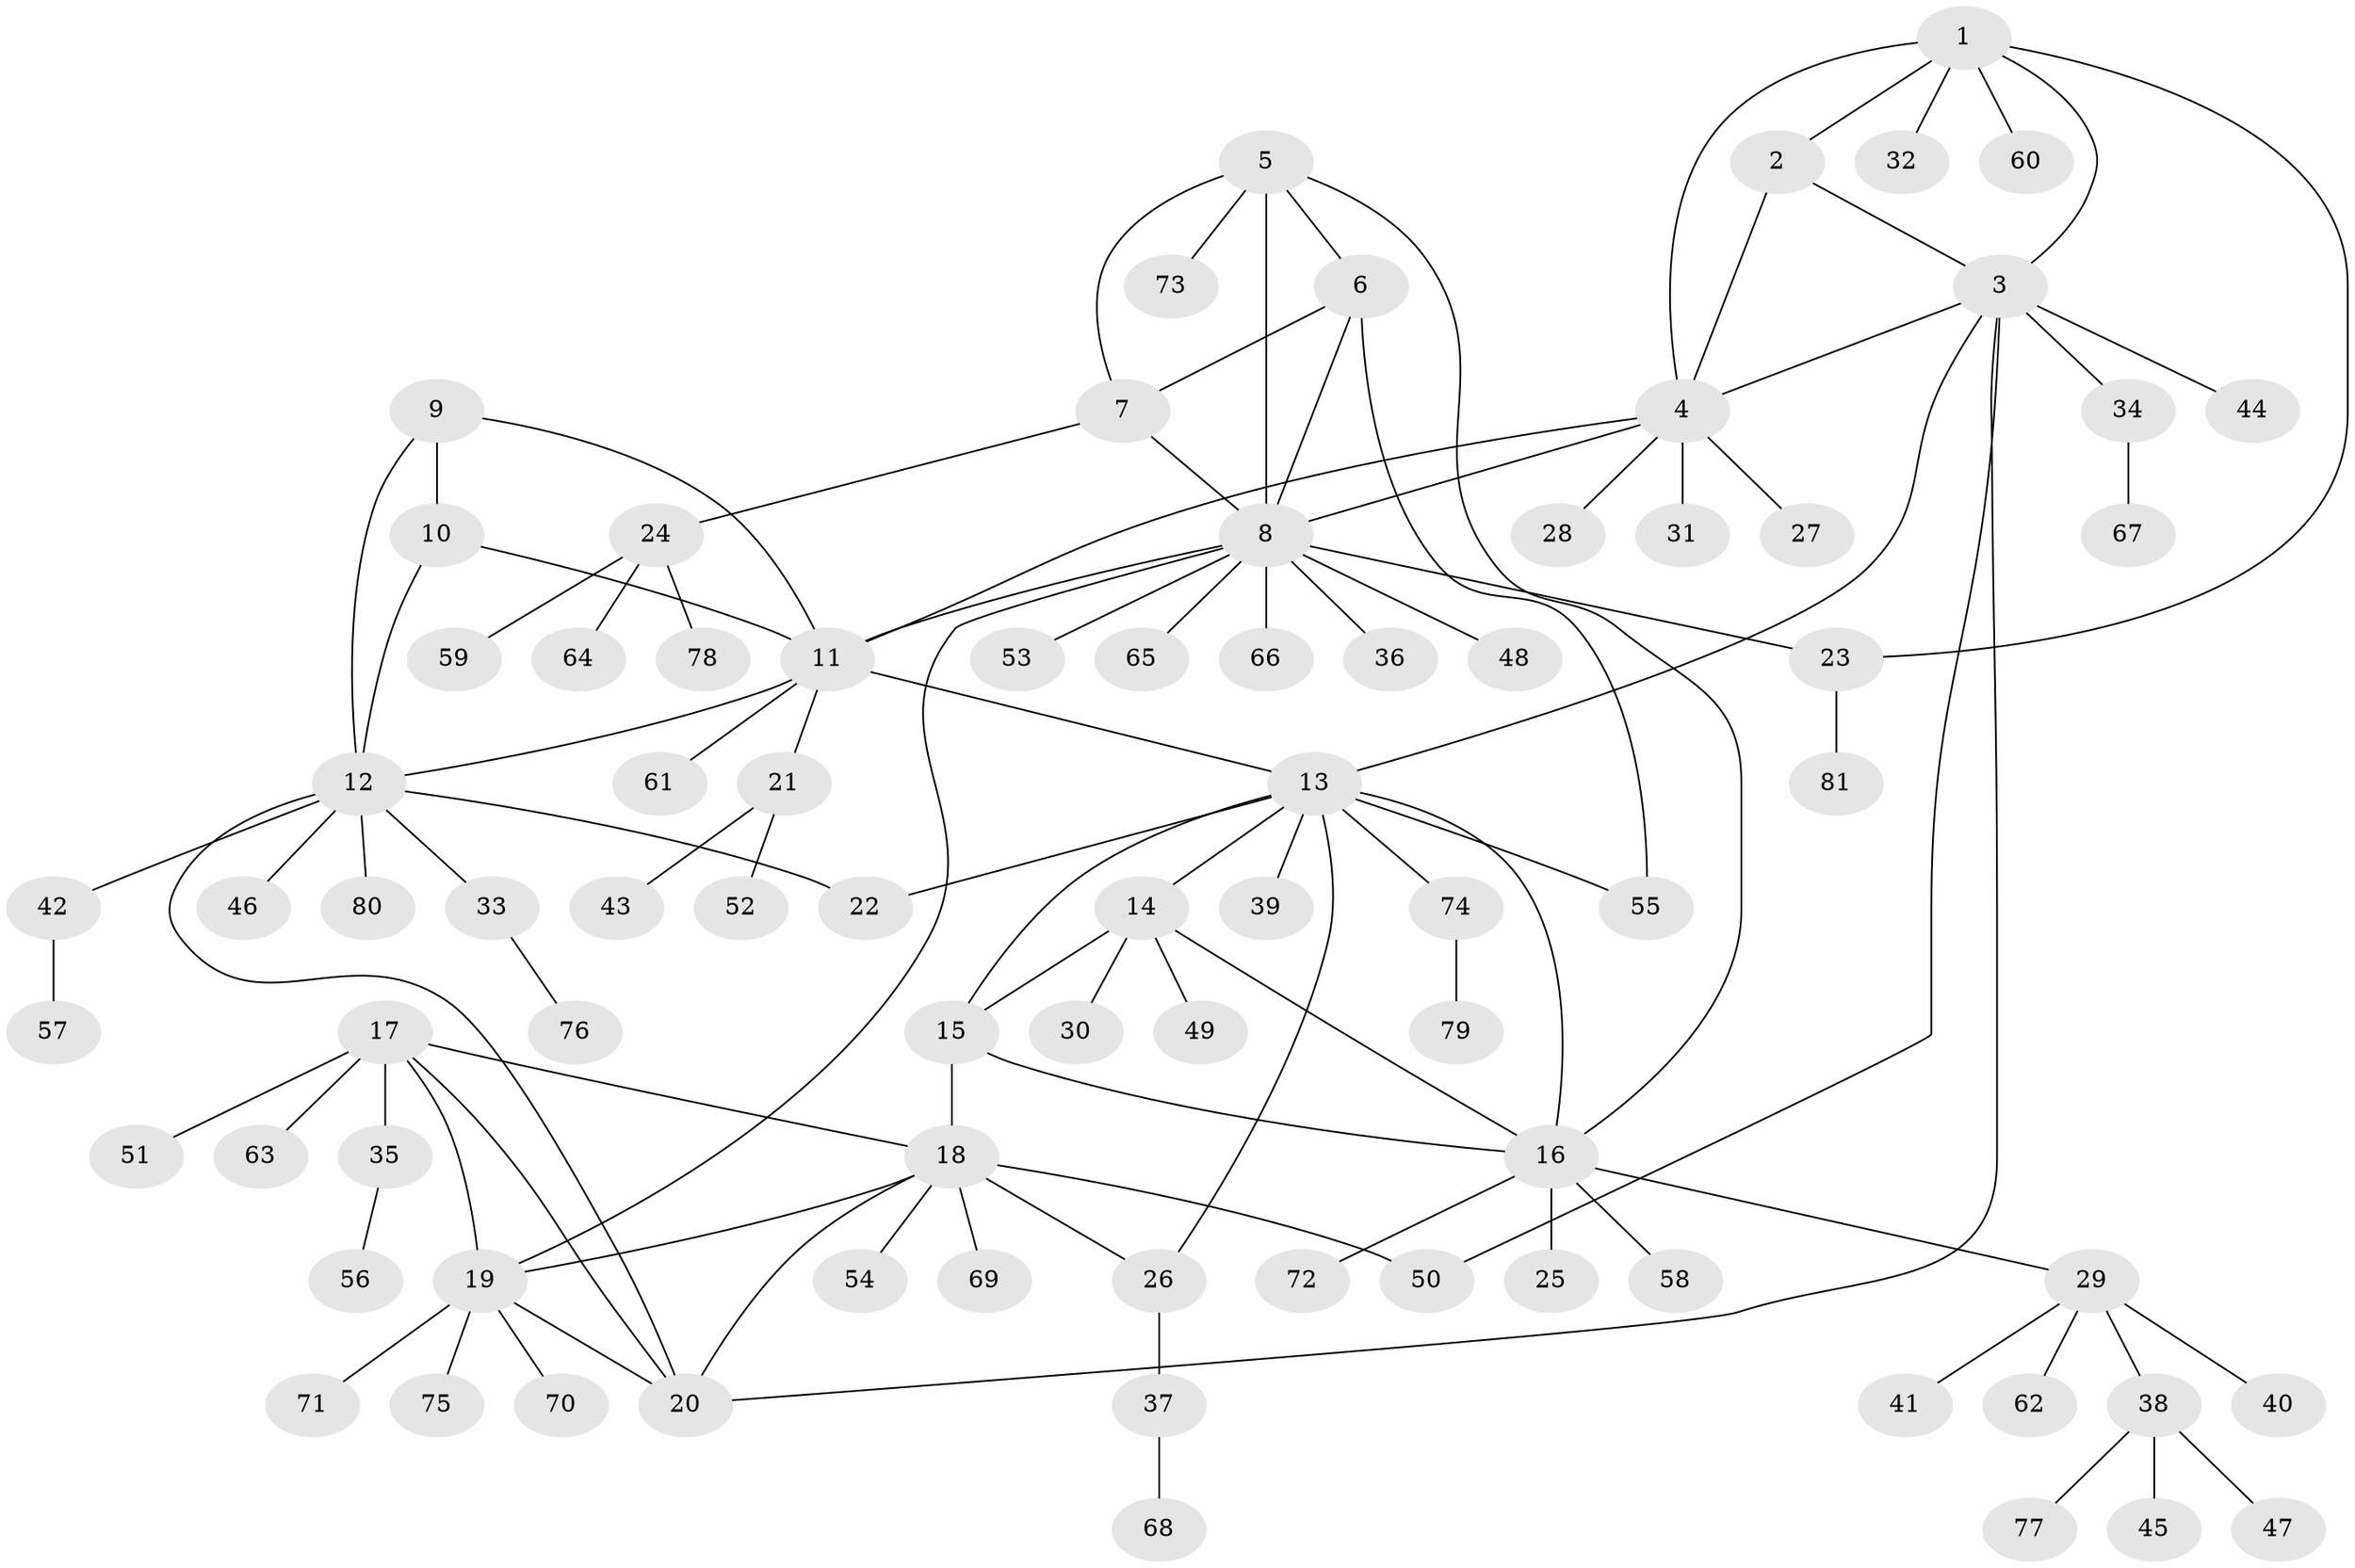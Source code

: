 // coarse degree distribution, {4: 0.12195121951219512, 3: 0.0975609756097561, 6: 0.12195121951219512, 7: 0.04878048780487805, 2: 0.12195121951219512, 9: 0.024390243902439025, 5: 0.04878048780487805, 1: 0.4146341463414634}
// Generated by graph-tools (version 1.1) at 2025/52/03/04/25 22:52:26]
// undirected, 81 vertices, 106 edges
graph export_dot {
  node [color=gray90,style=filled];
  1;
  2;
  3;
  4;
  5;
  6;
  7;
  8;
  9;
  10;
  11;
  12;
  13;
  14;
  15;
  16;
  17;
  18;
  19;
  20;
  21;
  22;
  23;
  24;
  25;
  26;
  27;
  28;
  29;
  30;
  31;
  32;
  33;
  34;
  35;
  36;
  37;
  38;
  39;
  40;
  41;
  42;
  43;
  44;
  45;
  46;
  47;
  48;
  49;
  50;
  51;
  52;
  53;
  54;
  55;
  56;
  57;
  58;
  59;
  60;
  61;
  62;
  63;
  64;
  65;
  66;
  67;
  68;
  69;
  70;
  71;
  72;
  73;
  74;
  75;
  76;
  77;
  78;
  79;
  80;
  81;
  1 -- 2;
  1 -- 3;
  1 -- 4;
  1 -- 23;
  1 -- 32;
  1 -- 60;
  2 -- 3;
  2 -- 4;
  3 -- 4;
  3 -- 13;
  3 -- 20;
  3 -- 34;
  3 -- 44;
  3 -- 50;
  4 -- 8;
  4 -- 11;
  4 -- 27;
  4 -- 28;
  4 -- 31;
  5 -- 6;
  5 -- 7;
  5 -- 8;
  5 -- 16;
  5 -- 73;
  6 -- 7;
  6 -- 8;
  6 -- 55;
  7 -- 8;
  7 -- 24;
  8 -- 11;
  8 -- 19;
  8 -- 23;
  8 -- 36;
  8 -- 48;
  8 -- 53;
  8 -- 65;
  8 -- 66;
  9 -- 10;
  9 -- 11;
  9 -- 12;
  10 -- 11;
  10 -- 12;
  11 -- 12;
  11 -- 13;
  11 -- 21;
  11 -- 61;
  12 -- 20;
  12 -- 22;
  12 -- 33;
  12 -- 42;
  12 -- 46;
  12 -- 80;
  13 -- 14;
  13 -- 15;
  13 -- 16;
  13 -- 22;
  13 -- 26;
  13 -- 39;
  13 -- 55;
  13 -- 74;
  14 -- 15;
  14 -- 16;
  14 -- 30;
  14 -- 49;
  15 -- 16;
  15 -- 18;
  16 -- 25;
  16 -- 29;
  16 -- 58;
  16 -- 72;
  17 -- 18;
  17 -- 19;
  17 -- 20;
  17 -- 35;
  17 -- 51;
  17 -- 63;
  18 -- 19;
  18 -- 20;
  18 -- 26;
  18 -- 50;
  18 -- 54;
  18 -- 69;
  19 -- 20;
  19 -- 70;
  19 -- 71;
  19 -- 75;
  21 -- 43;
  21 -- 52;
  23 -- 81;
  24 -- 59;
  24 -- 64;
  24 -- 78;
  26 -- 37;
  29 -- 38;
  29 -- 40;
  29 -- 41;
  29 -- 62;
  33 -- 76;
  34 -- 67;
  35 -- 56;
  37 -- 68;
  38 -- 45;
  38 -- 47;
  38 -- 77;
  42 -- 57;
  74 -- 79;
}
